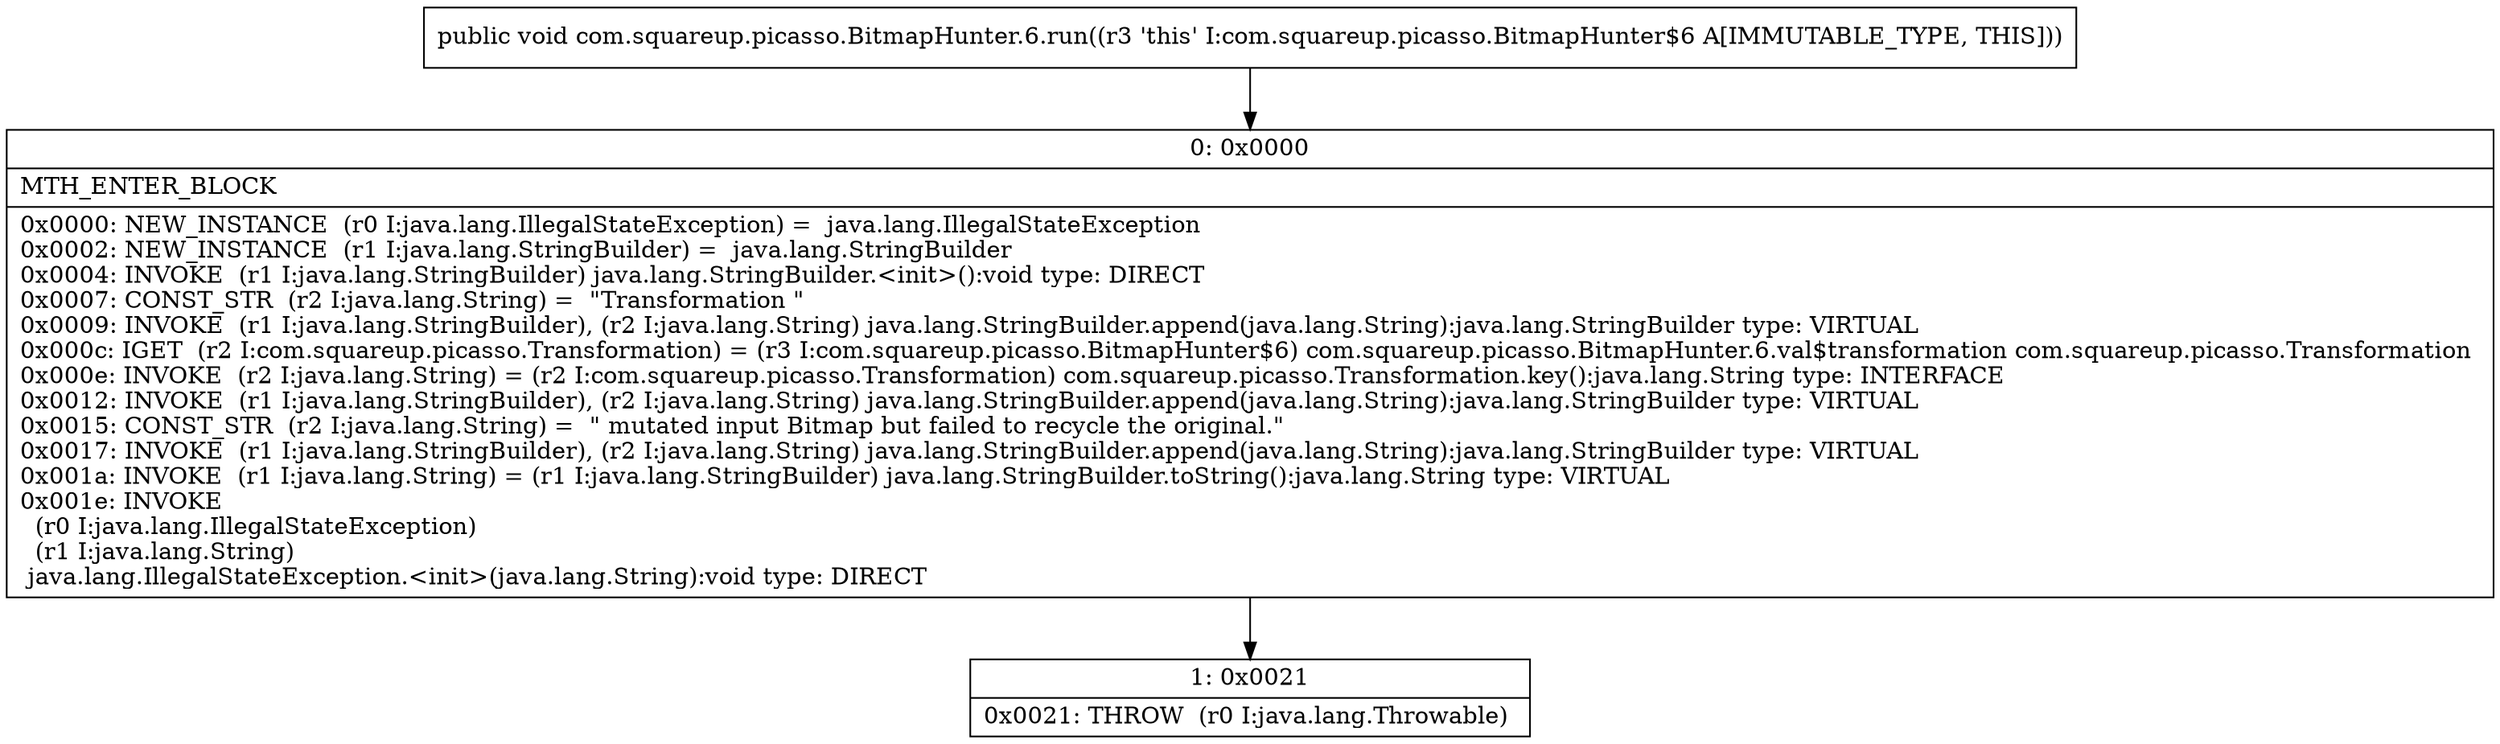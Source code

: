 digraph "CFG forcom.squareup.picasso.BitmapHunter.6.run()V" {
Node_0 [shape=record,label="{0\:\ 0x0000|MTH_ENTER_BLOCK\l|0x0000: NEW_INSTANCE  (r0 I:java.lang.IllegalStateException) =  java.lang.IllegalStateException \l0x0002: NEW_INSTANCE  (r1 I:java.lang.StringBuilder) =  java.lang.StringBuilder \l0x0004: INVOKE  (r1 I:java.lang.StringBuilder) java.lang.StringBuilder.\<init\>():void type: DIRECT \l0x0007: CONST_STR  (r2 I:java.lang.String) =  \"Transformation \" \l0x0009: INVOKE  (r1 I:java.lang.StringBuilder), (r2 I:java.lang.String) java.lang.StringBuilder.append(java.lang.String):java.lang.StringBuilder type: VIRTUAL \l0x000c: IGET  (r2 I:com.squareup.picasso.Transformation) = (r3 I:com.squareup.picasso.BitmapHunter$6) com.squareup.picasso.BitmapHunter.6.val$transformation com.squareup.picasso.Transformation \l0x000e: INVOKE  (r2 I:java.lang.String) = (r2 I:com.squareup.picasso.Transformation) com.squareup.picasso.Transformation.key():java.lang.String type: INTERFACE \l0x0012: INVOKE  (r1 I:java.lang.StringBuilder), (r2 I:java.lang.String) java.lang.StringBuilder.append(java.lang.String):java.lang.StringBuilder type: VIRTUAL \l0x0015: CONST_STR  (r2 I:java.lang.String) =  \" mutated input Bitmap but failed to recycle the original.\" \l0x0017: INVOKE  (r1 I:java.lang.StringBuilder), (r2 I:java.lang.String) java.lang.StringBuilder.append(java.lang.String):java.lang.StringBuilder type: VIRTUAL \l0x001a: INVOKE  (r1 I:java.lang.String) = (r1 I:java.lang.StringBuilder) java.lang.StringBuilder.toString():java.lang.String type: VIRTUAL \l0x001e: INVOKE  \l  (r0 I:java.lang.IllegalStateException)\l  (r1 I:java.lang.String)\l java.lang.IllegalStateException.\<init\>(java.lang.String):void type: DIRECT \l}"];
Node_1 [shape=record,label="{1\:\ 0x0021|0x0021: THROW  (r0 I:java.lang.Throwable) \l}"];
MethodNode[shape=record,label="{public void com.squareup.picasso.BitmapHunter.6.run((r3 'this' I:com.squareup.picasso.BitmapHunter$6 A[IMMUTABLE_TYPE, THIS])) }"];
MethodNode -> Node_0;
Node_0 -> Node_1;
}


